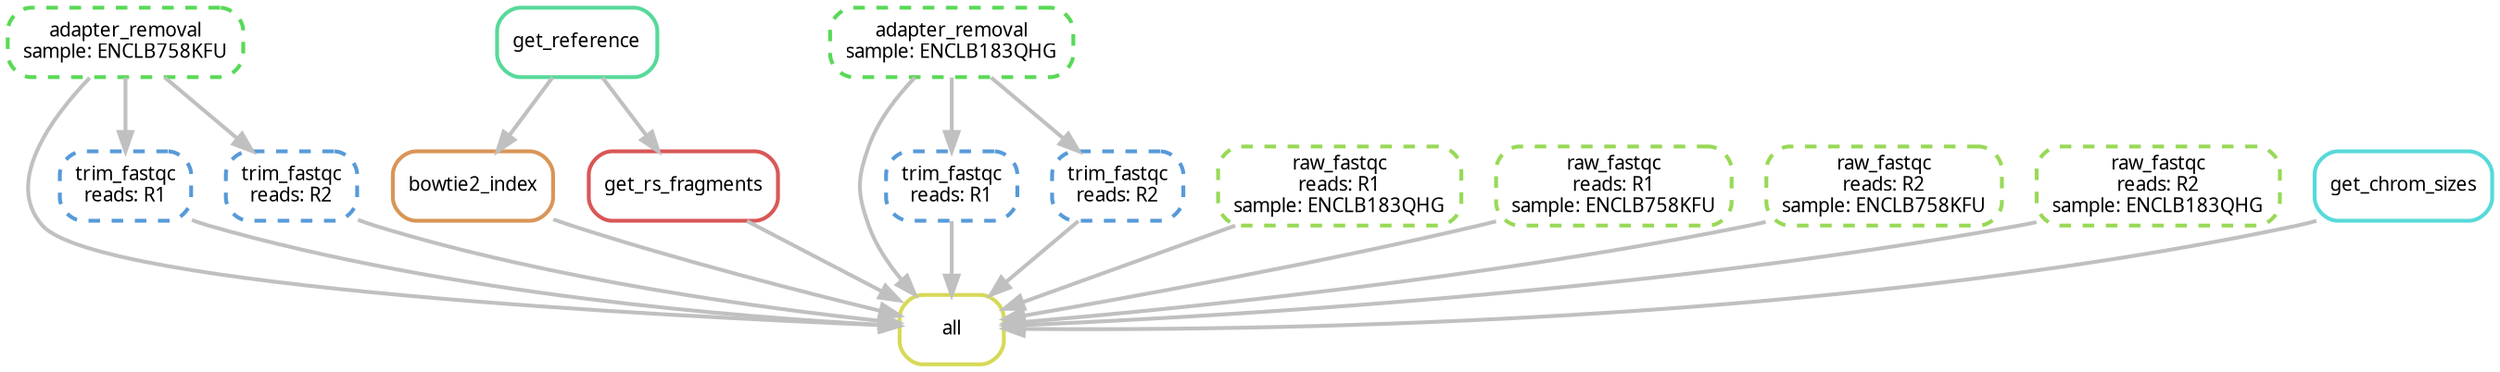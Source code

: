 digraph snakemake_dag {
    graph[bgcolor=white, margin=0];
    node[shape=box, style=rounded, fontname=sans,                 fontsize=10, penwidth=2];
    edge[penwidth=2, color=grey];
	0[label = "all", color = "0.17 0.6 0.85", style="rounded"];
	1[label = "trim_fastqc\nreads: R1", color = "0.58 0.6 0.85", style="rounded,dashed"];
	2[label = "bowtie2_index", color = "0.08 0.6 0.85", style="rounded"];
	3[label = "get_rs_fragments", color = "0.00 0.6 0.85", style="rounded"];
	4[label = "trim_fastqc\nreads: R1", color = "0.58 0.6 0.85", style="rounded,dashed"];
	5[label = "trim_fastqc\nreads: R2", color = "0.58 0.6 0.85", style="rounded,dashed"];
	6[label = "raw_fastqc\nreads: R1\nsample: ENCLB183QHG", color = "0.25 0.6 0.85", style="rounded,dashed"];
	7[label = "raw_fastqc\nreads: R1\nsample: ENCLB758KFU", color = "0.25 0.6 0.85", style="rounded,dashed"];
	8[label = "adapter_removal\nsample: ENCLB758KFU", color = "0.33 0.6 0.85", style="rounded,dashed"];
	9[label = "adapter_removal\nsample: ENCLB183QHG", color = "0.33 0.6 0.85", style="rounded,dashed"];
	10[label = "raw_fastqc\nreads: R2\nsample: ENCLB758KFU", color = "0.25 0.6 0.85", style="rounded,dashed"];
	11[label = "raw_fastqc\nreads: R2\nsample: ENCLB183QHG", color = "0.25 0.6 0.85", style="rounded,dashed"];
	12[label = "get_chrom_sizes", color = "0.50 0.6 0.85", style="rounded"];
	13[label = "trim_fastqc\nreads: R2", color = "0.58 0.6 0.85", style="rounded,dashed"];
	14[label = "get_reference", color = "0.42 0.6 0.85", style="rounded"];
	1 -> 0
	2 -> 0
	3 -> 0
	4 -> 0
	5 -> 0
	6 -> 0
	7 -> 0
	8 -> 0
	9 -> 0
	10 -> 0
	11 -> 0
	12 -> 0
	13 -> 0
	8 -> 1
	14 -> 2
	14 -> 3
	9 -> 4
	8 -> 5
	9 -> 13
}            
